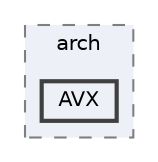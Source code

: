 digraph "nuli-avionics-flight-software/platformio_nuli_avionics_flight_software/include/Eigen/src/Core/arch/AVX"
{
 // LATEX_PDF_SIZE
  bgcolor="transparent";
  edge [fontname=Helvetica,fontsize=10,labelfontname=Helvetica,labelfontsize=10];
  node [fontname=Helvetica,fontsize=10,shape=box,height=0.2,width=0.4];
  compound=true
  subgraph clusterdir_bd19d053d7f0455d951dd92572a22148 {
    graph [ bgcolor="#edf0f7", pencolor="grey50", label="arch", fontname=Helvetica,fontsize=10 style="filled,dashed", URL="dir_bd19d053d7f0455d951dd92572a22148.html",tooltip=""]
  dir_aa3075d0f078e9326de902c93a58bd7f [label="AVX", fillcolor="#edf0f7", color="grey25", style="filled,bold", URL="dir_aa3075d0f078e9326de902c93a58bd7f.html",tooltip=""];
  }
}
